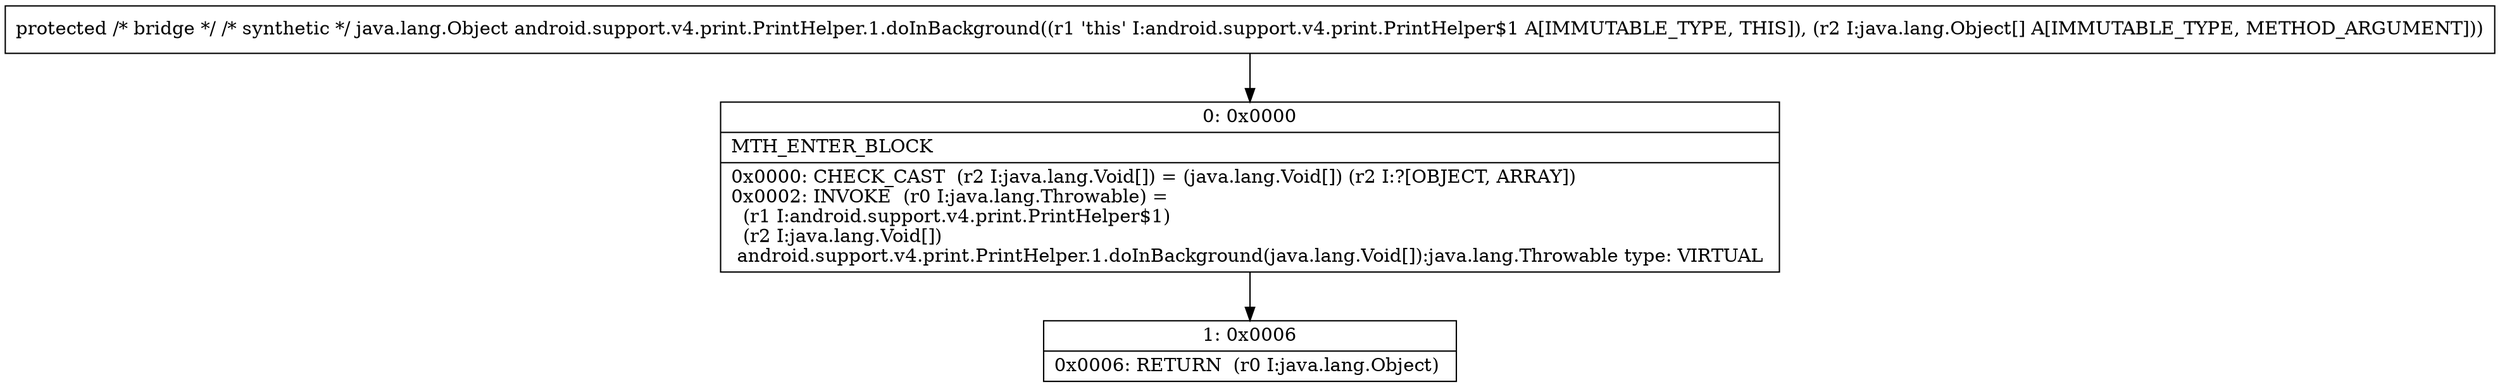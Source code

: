 digraph "CFG forandroid.support.v4.print.PrintHelper.1.doInBackground([Ljava\/lang\/Object;)Ljava\/lang\/Object;" {
Node_0 [shape=record,label="{0\:\ 0x0000|MTH_ENTER_BLOCK\l|0x0000: CHECK_CAST  (r2 I:java.lang.Void[]) = (java.lang.Void[]) (r2 I:?[OBJECT, ARRAY]) \l0x0002: INVOKE  (r0 I:java.lang.Throwable) = \l  (r1 I:android.support.v4.print.PrintHelper$1)\l  (r2 I:java.lang.Void[])\l android.support.v4.print.PrintHelper.1.doInBackground(java.lang.Void[]):java.lang.Throwable type: VIRTUAL \l}"];
Node_1 [shape=record,label="{1\:\ 0x0006|0x0006: RETURN  (r0 I:java.lang.Object) \l}"];
MethodNode[shape=record,label="{protected \/* bridge *\/ \/* synthetic *\/ java.lang.Object android.support.v4.print.PrintHelper.1.doInBackground((r1 'this' I:android.support.v4.print.PrintHelper$1 A[IMMUTABLE_TYPE, THIS]), (r2 I:java.lang.Object[] A[IMMUTABLE_TYPE, METHOD_ARGUMENT])) }"];
MethodNode -> Node_0;
Node_0 -> Node_1;
}

